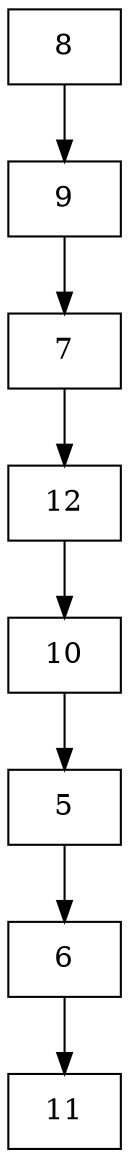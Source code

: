 digraph G {
  node [shape=record];
  node0 [label="{8}"];
  node0 -> node1;
  node1 [label="{9}"];
  node1 -> node2;
  node2 [label="{7}"];
  node2 -> node3;
  node3 [label="{12}"];
  node3 -> node4;
  node4 [label="{10}"];
  node4 -> node5;
  node5 [label="{5}"];
  node5 -> node6;
  node6 [label="{6}"];
  node6 -> node7;
  node7 [label="{11}"];
}
